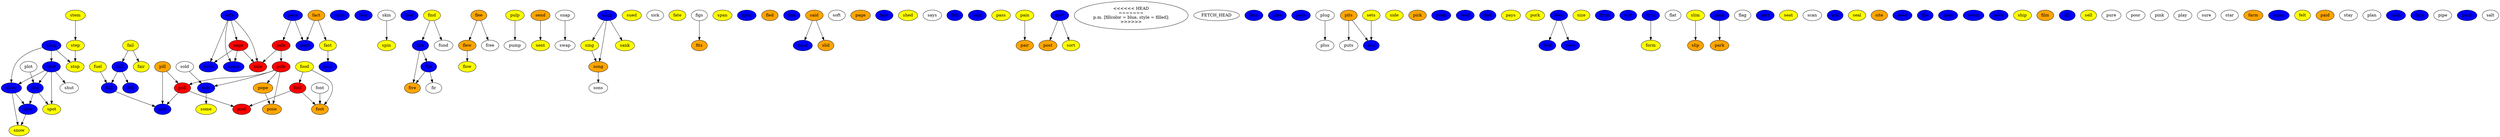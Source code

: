 digraph {
shop [fillcolor = blue, style = filled];
shot [fillcolor = blue, style = filled];
pope [fillcolor = orange, style = filled];
show [fillcolor = blue, style = filled];
sage [fillcolor = red, style = filled];
soon [fillcolor = blue, style = filled];
four [fillcolor = blue, style = filled];
skin [fillcolor = white, style = filled]; 
fear [fillcolor = blue, style = filled];
font [fillcolor = white, style = filled]; 
fine [fillcolor = blue, style = filled];
find [fillcolor = yellow, style = filled];
slot [fillcolor = blue, style = filled];
slow [fillcolor = blue, style = filled];
flee [fillcolor = orange, style = filled];
pump [fillcolor = white, style = filled]; 
send [fillcolor = orange, style = filled];
swap [fillcolor = white, style = filled]; 
fuel [fillcolor = yellow, style = filled];
sing [fillcolor = yellow, style = filled];
save [fillcolor = blue, style = filled];
pill [fillcolor = orange, style = filled];
sent [fillcolor = yellow, style = filled];
fool [fillcolor = red, style = filled];
sued [fillcolor = yellow, style = filled];
sick [fillcolor = white, style = filled]; 
fate [fillcolor = yellow, style = filled];
song [fillcolor = orange, style = filled];
food [fillcolor = yellow, style = filled];
safe [fillcolor = blue, style = filled];
stop [fillcolor = yellow, style = filled];
flew [fillcolor = orange, style = filled];
sons [fillcolor = white, style = filled]; 
five [fillcolor = orange, style = filled];
figs [fillcolor = white, style = filled]; 
fall [fillcolor = blue, style = filled];
foot [fillcolor = orange, style = filled];
span [fillcolor = yellow, style = filled];
spur [fillcolor = blue, style = filled];
fled [fillcolor = orange, style = filled];
flux [fillcolor = blue, style = filled];
sand [fillcolor = blue, style = filled];
soft [fillcolor = white, style = filled]; 
page [fillcolor = orange, style = filled];
fare [fillcolor = blue, style = filled];
shed [fillcolor = yellow, style = filled];
says [fillcolor = white, style = filled]; 
fair [fillcolor = yellow, style = filled];
fish [fillcolor = blue, style = filled];
some [fillcolor = yellow, style = filled];
sign [fillcolor = blue, style = filled];
past [fillcolor = blue, style = filled];
pass [fillcolor = yellow, style = filled];
fail [fillcolor = yellow, style = filled];
pain [fillcolor = yellow, style = filled];
pale [fillcolor = red, style = filled];
port [fillcolor = blue, style = filled];
said [fillcolor = orange, style = filled];
sang [fillcolor = blue, style = filled];
<<<<<<< HEAD
=======
p.m. [fillcolor = blue, style = filled];
>>>>>>> FETCH_HEAD
fans [fillcolor = blue, style = filled];
shut [fillcolor = white, style = filled]; 
full [fillcolor = blue, style = filled];
sold [fillcolor = white, style = filled]; 
sole [fillcolor = blue, style = filled];
free [fillcolor = white, style = filled]; 
stem [fillcolor = yellow, style = filled];
step [fillcolor = yellow, style = filled];
plea [fillcolor = blue, style = filled];
path [fillcolor = blue, style = filled];
post [fillcolor = orange, style = filled];
plug [fillcolor = white, style = filled]; 
pits [fillcolor = orange, style = filled];
side [fillcolor = yellow, style = filled];
plus [fillcolor = white, style = filled]; 
pick [fillcolor = orange, style = filled];
peak [fillcolor = blue, style = filled];
feed [fillcolor = blue, style = filled];
pose [fillcolor = orange, style = filled];
feel [fillcolor = blue, style = filled];
pays [fillcolor = yellow, style = filled];
pork [fillcolor = yellow, style = filled];
feet [fillcolor = blue, style = filled];
fits [fillcolor = orange, style = filled];
pole [fillcolor = red, style = filled];
fees [fillcolor = blue, style = filled];
poll [fillcolor = red, style = filled];
size [fillcolor = yellow, style = filled];
plot [fillcolor = white, style = filled]; 
from [fillcolor = blue, style = filled];
puts [fillcolor = white, style = filled]; 
fast [fillcolor = yellow, style = filled];
sank [fillcolor = yellow, style = filled];
suit [fillcolor = blue, style = filled];
firm [fillcolor = blue, style = filled];
flat [fillcolor = white, style = filled]; 
slim [fillcolor = yellow, style = filled];
form [fillcolor = yellow, style = filled];
snap [fillcolor = white, style = filled]; 
fire [fillcolor = blue, style = filled];
park [fillcolor = orange, style = filled];
fund [fillcolor = white, style = filled]; 
flag [fillcolor = white, style = filled]; 
part [fillcolor = blue, style = filled];
seat [fillcolor = yellow, style = filled];
spin [fillcolor = yellow, style = filled];
pact [fillcolor = blue, style = filled];
pull [fillcolor = blue, style = filled];
pace [fillcolor = blue, style = filled];
pulp [fillcolor = yellow, style = filled];
pack [fillcolor = blue, style = filled];
sort [fillcolor = yellow, style = filled];
slid [fillcolor = orange, style = filled];
sees [fillcolor = blue, style = filled];
slip [fillcolor = orange, style = filled];
scan [fillcolor = white, style = filled]; 
soil [fillcolor = blue, style = filled];
seal [fillcolor = yellow, style = filled];
site [fillcolor = orange, style = filled];
seed [fillcolor = blue, style = filled];
file [fillcolor = blue, style = filled];
seen [fillcolor = blue, style = filled];
seem [fillcolor = blue, style = filled];
sits [fillcolor = blue, style = filled];
seek [fillcolor = blue, style = filled];
ship [fillcolor = yellow, style = filled];
film [fillcolor = orange, style = filled];
fill [fillcolor = blue, style = filled];
sell [fillcolor = yellow, style = filled];
snow [fillcolor = yellow, style = filled];
same [fillcolor = blue, style = filled];
pure [fillcolor = white, style = filled]; 
poor [fillcolor = white, style = filled]; 
pink [fillcolor = white, style = filled]; 
play [fillcolor = white, style = filled]; 
sure [fillcolor = white, style = filled]; 
star [fillcolor = white, style = filled]; 
farm [fillcolor = orange, style = filled];
sums [fillcolor = blue, style = filled];
felt [fillcolor = yellow, style = filled];
spot [fillcolor = yellow, style = filled];
paid [fillcolor = orange, style = filled];
stay [fillcolor = white, style = filled]; 
fell [fillcolor = blue, style = filled];
plan [fillcolor = white, style = filled]; 
pair [fillcolor = orange, style = filled];
such [fillcolor = blue, style = filled];
pool [fillcolor = red, style = filled];
flow [fillcolor = yellow, style = filled];
sale [fillcolor = red, style = filled];
face [fillcolor = blue, style = filled];
pipe [fillcolor = white, style = filled]; 
sets [fillcolor = yellow, style = filled];
push [fillcolor = blue, style = filled];
salt [fillcolor = white, style = filled]; 
fact [fillcolor = orange, style = filled];

shop->shot
shop->stop
shop->show
shot->shut
shot->slot
shot->spot
shot->show
pope->pose
show->slow
show->snow
sage->sale
sage->same
sage->save
skin->spin
font->foot
fine->five
fine->fire
find->fund
find->fine
slot->slow
slot->spot
slow->snow
flee->free
flee->flew
send->sent
fuel->full
sing->song
pill->pull
pill->poll
fool->pool
fool->foot
song->sons
food->foot
food->fool
safe->sage
safe->save
safe->same
safe->sale
flew->flow
figs->fits
fall->fell
fall->full
fail->fair
fail->fall
pain->pair
pale->sale
pale->pole
port->sort
port->post
said->slid
said->sand
sang->sank
sang->song
sang->sing
full->pull
sold->sole
sole->some
stem->step
step->stop
plug->plus
pits->puts
pits->sits
pole->pose
pole->poll
pole->sole
pole->pope
fees->sees
fees->feet
poll->pool
poll->pull
plot->slot
fast->past
firm->form
slim->slip
snap->swap
fire->five
fire->fir
pace->pact
pace->pale
pulp->pump
pack->park
sets->sits
fact->fast
fact->pact
}